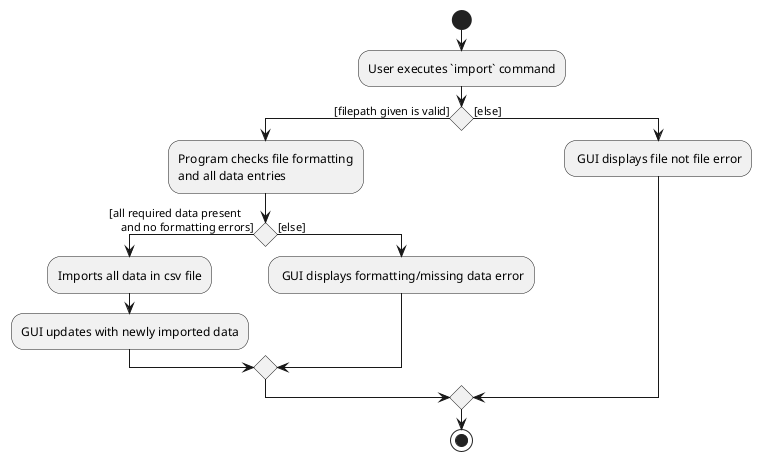 @startuml
start
:User executes `import` command;

'Since the beta syntax does not support placing the condition outside the
'diamond we place it as the true branch instead.

if () then ([filepath given is valid])
    :Program checks file formatting
    and all data entries;
if() then ([all required data present
    and no formatting errors])
    :Imports all data in csv file;
    :GUI updates with newly imported data;
else ([else])
    : GUI displays formatting/missing data error;
endif
else ([else])
    : GUI displays file not file error;
endif
stop
@enduml
